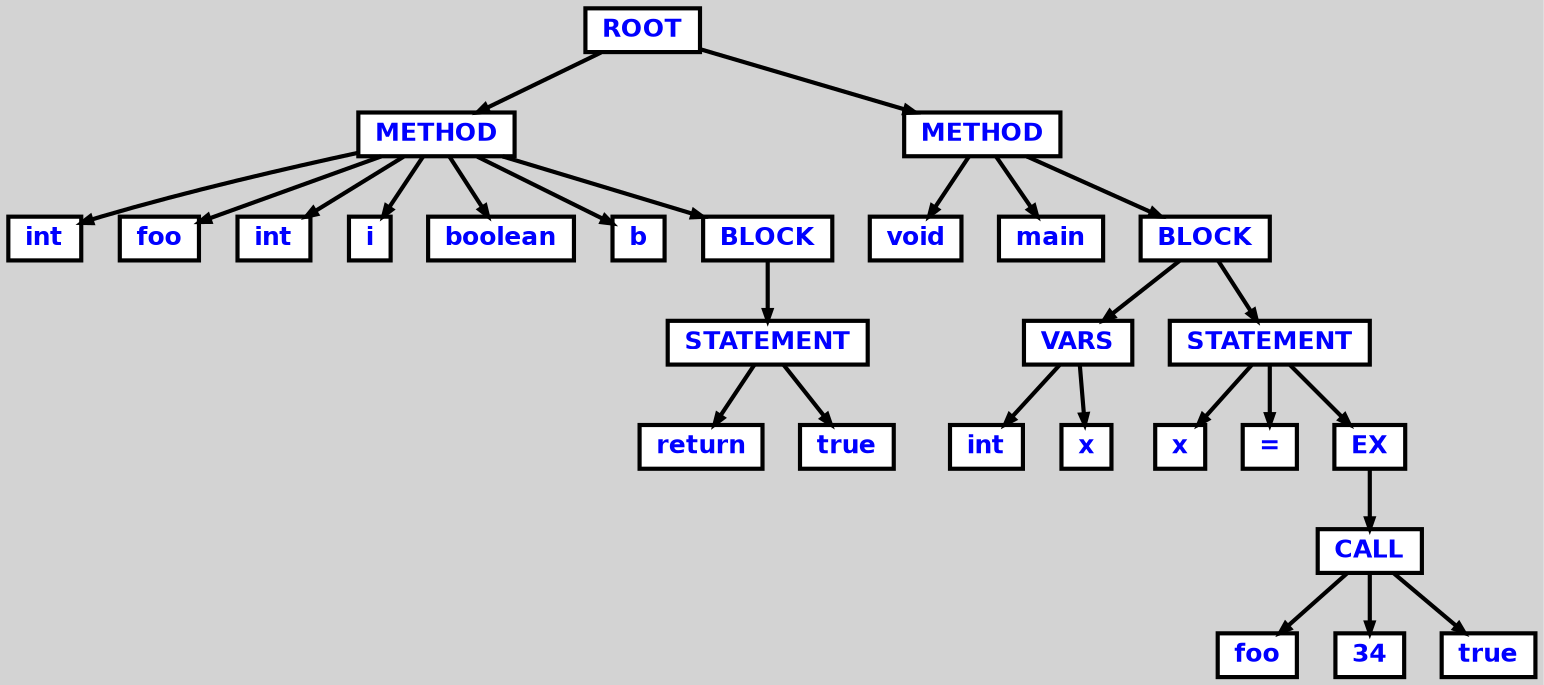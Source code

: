 digraph {

	ordering=out;
	ranksep=.4;
	bgcolor="lightgrey"; node [shape=box, fixedsize=false, fontsize=12, fontname="Helvetica-bold", fontcolor="blue"
		width=.25, height=.25, color="black", fillcolor="white", style="filled, solid, bold"];
	edge [arrowsize=.5, color="black", style="bold"]

  n0 [label="ROOT"];
  n1 [label="METHOD"];
  n1 [label="METHOD"];
  n2 [label="int"];
  n3 [label="foo"];
  n4 [label="int"];
  n5 [label="i"];
  n6 [label="boolean"];
  n7 [label="b"];
  n8 [label="BLOCK"];
  n8 [label="BLOCK"];
  n9 [label="STATEMENT"];
  n9 [label="STATEMENT"];
  n10 [label="return"];
  n11 [label="true"];
  n12 [label="METHOD"];
  n12 [label="METHOD"];
  n13 [label="void"];
  n14 [label="main"];
  n15 [label="BLOCK"];
  n15 [label="BLOCK"];
  n16 [label="VARS"];
  n16 [label="VARS"];
  n17 [label="int"];
  n18 [label="x"];
  n19 [label="STATEMENT"];
  n19 [label="STATEMENT"];
  n20 [label="x"];
  n21 [label="="];
  n22 [label="EX"];
  n22 [label="EX"];
  n23 [label="CALL"];
  n23 [label="CALL"];
  n24 [label="foo"];
  n25 [label="34"];
  n26 [label="true"];

  n0 -> n1 // "ROOT" -> "METHOD"
  n1 -> n2 // "METHOD" -> "int"
  n1 -> n3 // "METHOD" -> "foo"
  n1 -> n4 // "METHOD" -> "int"
  n1 -> n5 // "METHOD" -> "i"
  n1 -> n6 // "METHOD" -> "boolean"
  n1 -> n7 // "METHOD" -> "b"
  n1 -> n8 // "METHOD" -> "BLOCK"
  n8 -> n9 // "BLOCK" -> "STATEMENT"
  n9 -> n10 // "STATEMENT" -> "return"
  n9 -> n11 // "STATEMENT" -> "true"
  n0 -> n12 // "ROOT" -> "METHOD"
  n12 -> n13 // "METHOD" -> "void"
  n12 -> n14 // "METHOD" -> "main"
  n12 -> n15 // "METHOD" -> "BLOCK"
  n15 -> n16 // "BLOCK" -> "VARS"
  n16 -> n17 // "VARS" -> "int"
  n16 -> n18 // "VARS" -> "x"
  n15 -> n19 // "BLOCK" -> "STATEMENT"
  n19 -> n20 // "STATEMENT" -> "x"
  n19 -> n21 // "STATEMENT" -> "="
  n19 -> n22 // "STATEMENT" -> "EX"
  n22 -> n23 // "EX" -> "CALL"
  n23 -> n24 // "CALL" -> "foo"
  n23 -> n25 // "CALL" -> "34"
  n23 -> n26 // "CALL" -> "true"

}

